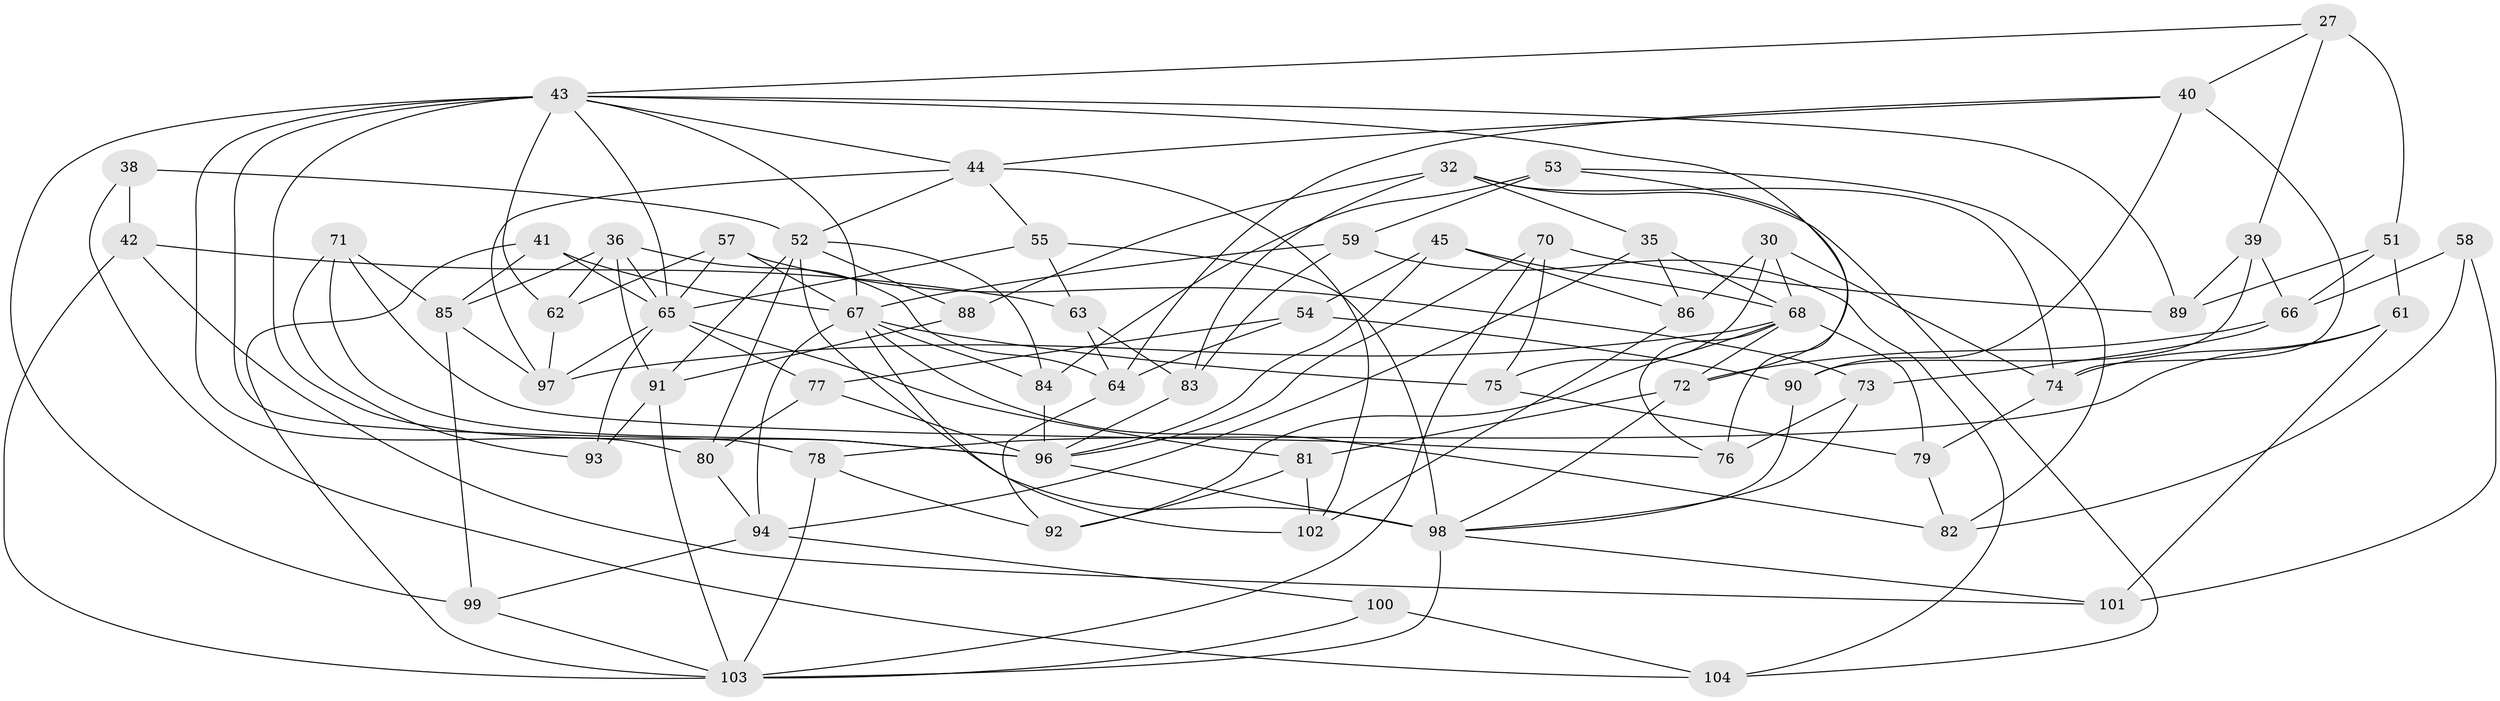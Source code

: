 // original degree distribution, {4: 1.0}
// Generated by graph-tools (version 1.1) at 2025/02/03/04/25 22:02:31]
// undirected, 62 vertices, 146 edges
graph export_dot {
graph [start="1"]
  node [color=gray90,style=filled];
  27;
  30;
  32 [super="+26"];
  35;
  36 [super="+22"];
  38;
  39;
  40 [super="+9"];
  41;
  42 [super="+13"];
  43 [super="+37+24"];
  44 [super="+19"];
  45;
  51;
  52 [super="+17"];
  53;
  54;
  55 [super="+12"];
  57;
  58;
  59;
  61;
  62;
  63 [super="+11"];
  64 [super="+56"];
  65 [super="+8+15"];
  66 [super="+29"];
  67 [super="+48"];
  68 [super="+16+28"];
  70;
  71;
  72 [super="+2"];
  73;
  74 [super="+60"];
  75;
  76;
  77;
  78;
  79;
  80;
  81 [super="+47"];
  82;
  83;
  84 [super="+50"];
  85 [super="+31"];
  86;
  88;
  89;
  90;
  91 [super="+87"];
  92 [super="+4"];
  93;
  94 [super="+49"];
  96 [super="+1+20+46"];
  97 [super="+21"];
  98 [super="+7+95+34"];
  99;
  100;
  101;
  102;
  103 [super="+69"];
  104;
  27 -- 40;
  27 -- 51;
  27 -- 39;
  27 -- 43;
  30 -- 74;
  30 -- 86;
  30 -- 75;
  30 -- 68;
  32 -- 35;
  32 -- 88 [weight=2];
  32 -- 104;
  32 -- 83;
  32 -- 74;
  35 -- 94;
  35 -- 68;
  35 -- 86;
  36 -- 62;
  36 -- 64;
  36 -- 65;
  36 -- 91;
  36 -- 85 [weight=2];
  38 -- 104;
  38 -- 42 [weight=2];
  38 -- 52;
  39 -- 90;
  39 -- 89;
  39 -- 66;
  40 -- 64;
  40 -- 74 [weight=2];
  40 -- 90;
  40 -- 44;
  41 -- 67;
  41 -- 103;
  41 -- 65;
  41 -- 85;
  42 -- 103;
  42 -- 101;
  42 -- 63 [weight=2];
  43 -- 72;
  43 -- 96 [weight=3];
  43 -- 65;
  43 -- 44;
  43 -- 78;
  43 -- 80;
  43 -- 62;
  43 -- 67 [weight=2];
  43 -- 99;
  43 -- 89;
  44 -- 102;
  44 -- 97;
  44 -- 52;
  44 -- 55;
  45 -- 86;
  45 -- 54;
  45 -- 96;
  45 -- 68;
  51 -- 89;
  51 -- 61;
  51 -- 66;
  52 -- 84 [weight=2];
  52 -- 88;
  52 -- 80;
  52 -- 98;
  52 -- 91;
  53 -- 82;
  53 -- 76;
  53 -- 59;
  53 -- 84;
  54 -- 77;
  54 -- 90;
  54 -- 64;
  55 -- 63 [weight=2];
  55 -- 65;
  55 -- 98 [weight=2];
  57 -- 73;
  57 -- 62;
  57 -- 65;
  57 -- 67;
  58 -- 101;
  58 -- 66 [weight=2];
  58 -- 82;
  59 -- 104;
  59 -- 83;
  59 -- 67;
  61 -- 74;
  61 -- 101;
  61 -- 78;
  62 -- 97;
  63 -- 64;
  63 -- 83;
  64 -- 92 [weight=2];
  65 -- 97 [weight=2];
  65 -- 81;
  65 -- 93;
  65 -- 77;
  66 -- 72;
  66 -- 73;
  67 -- 84;
  67 -- 102;
  67 -- 75;
  67 -- 82;
  67 -- 94;
  68 -- 92;
  68 -- 76;
  68 -- 79;
  68 -- 72;
  68 -- 97;
  70 -- 75;
  70 -- 89;
  70 -- 103;
  70 -- 96;
  71 -- 76;
  71 -- 85;
  71 -- 93;
  71 -- 96;
  72 -- 81 [weight=2];
  72 -- 98;
  73 -- 98;
  73 -- 76;
  74 -- 79;
  75 -- 79;
  77 -- 80;
  77 -- 96;
  78 -- 92;
  78 -- 103;
  79 -- 82;
  80 -- 94;
  81 -- 92 [weight=2];
  81 -- 102;
  83 -- 96;
  84 -- 96 [weight=2];
  85 -- 99;
  85 -- 97;
  86 -- 102;
  88 -- 91;
  90 -- 98;
  91 -- 93 [weight=2];
  91 -- 103;
  94 -- 99;
  94 -- 100 [weight=2];
  96 -- 98 [weight=2];
  98 -- 101;
  98 -- 103;
  99 -- 103;
  100 -- 104;
  100 -- 103;
}
